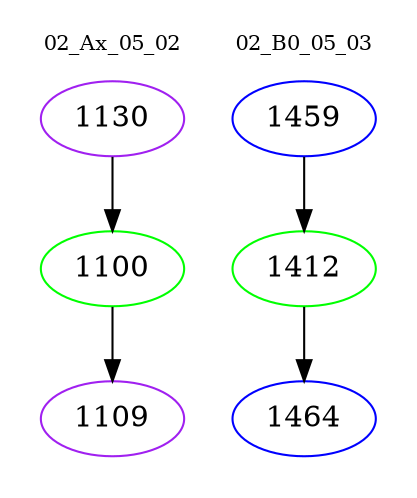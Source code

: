 digraph{
subgraph cluster_0 {
color = white
label = "02_Ax_05_02";
fontsize=10;
T0_1130 [label="1130", color="purple"]
T0_1130 -> T0_1100 [color="black"]
T0_1100 [label="1100", color="green"]
T0_1100 -> T0_1109 [color="black"]
T0_1109 [label="1109", color="purple"]
}
subgraph cluster_1 {
color = white
label = "02_B0_05_03";
fontsize=10;
T1_1459 [label="1459", color="blue"]
T1_1459 -> T1_1412 [color="black"]
T1_1412 [label="1412", color="green"]
T1_1412 -> T1_1464 [color="black"]
T1_1464 [label="1464", color="blue"]
}
}
